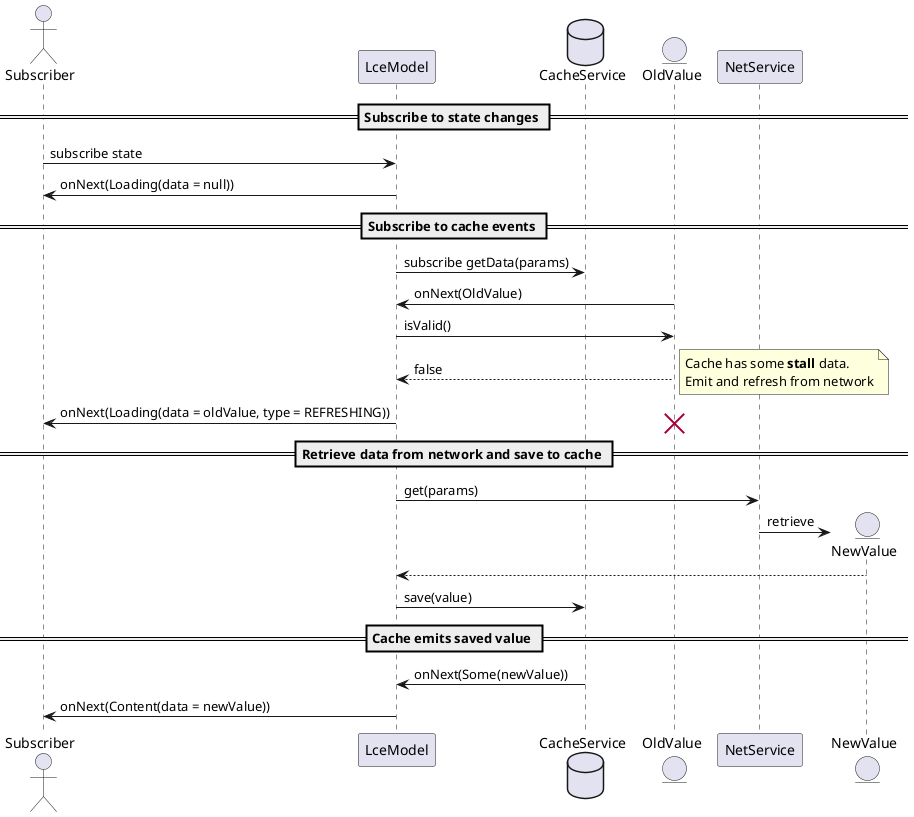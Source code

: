 @startuml
Actor Subscriber
Participant LceModel
Database CacheService
Entity OldValue
Participant NetService
Entity NewValue

== Subscribe to state changes ==
Subscriber -> LceModel: subscribe state
LceModel -> Subscriber: onNext(Loading(data = null))
== Subscribe to cache events ==
LceModel -> CacheService: subscribe getData(params)
LceModel <- OldValue: onNext(OldValue)
LceModel -> OldValue: isValid()
LceModel <-- OldValue: false
note right
    Cache has some **stall** data.
    Emit and refresh from network
end note
LceModel -> Subscriber: onNext(Loading(data = oldValue, type = REFRESHING))
destroy OldValue
== Retrieve data from network and save to cache ==
LceModel -> NetService: get(params)
create NewValue
NetService -> NewValue: retrieve
LceModel <-- NewValue
LceModel -> CacheService: save(value)
== Cache emits saved value ==
LceModel <- CacheService: onNext(Some(newValue))
LceModel -> Subscriber: onNext(Content(data = newValue))
@enduml